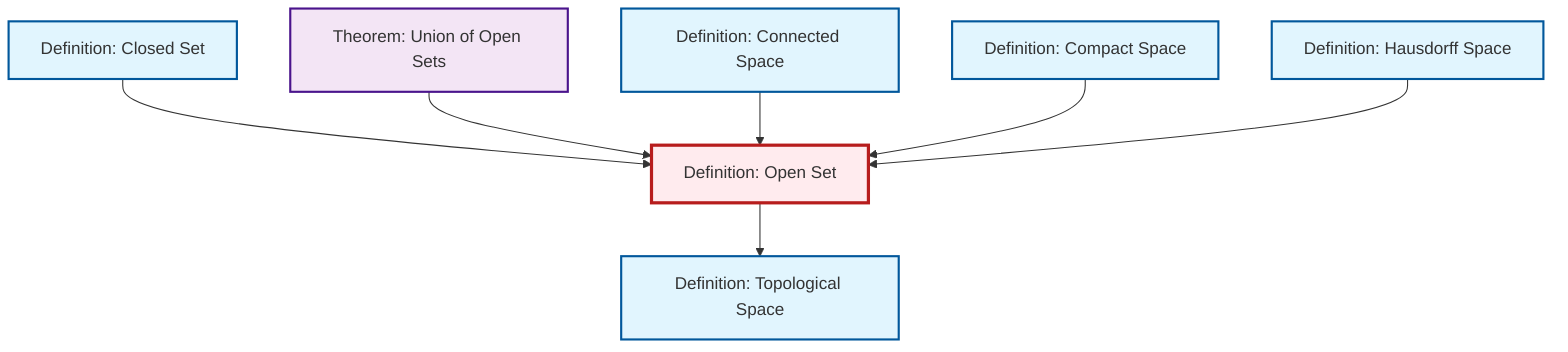 graph TD
    classDef definition fill:#e1f5fe,stroke:#01579b,stroke-width:2px
    classDef theorem fill:#f3e5f5,stroke:#4a148c,stroke-width:2px
    classDef axiom fill:#fff3e0,stroke:#e65100,stroke-width:2px
    classDef example fill:#e8f5e9,stroke:#1b5e20,stroke-width:2px
    classDef current fill:#ffebee,stroke:#b71c1c,stroke-width:3px
    def-connected["Definition: Connected Space"]:::definition
    def-hausdorff["Definition: Hausdorff Space"]:::definition
    thm-union-open-sets["Theorem: Union of Open Sets"]:::theorem
    def-topological-space["Definition: Topological Space"]:::definition
    def-closed-set["Definition: Closed Set"]:::definition
    def-compact["Definition: Compact Space"]:::definition
    def-open-set["Definition: Open Set"]:::definition
    def-closed-set --> def-open-set
    thm-union-open-sets --> def-open-set
    def-open-set --> def-topological-space
    def-connected --> def-open-set
    def-compact --> def-open-set
    def-hausdorff --> def-open-set
    class def-open-set current